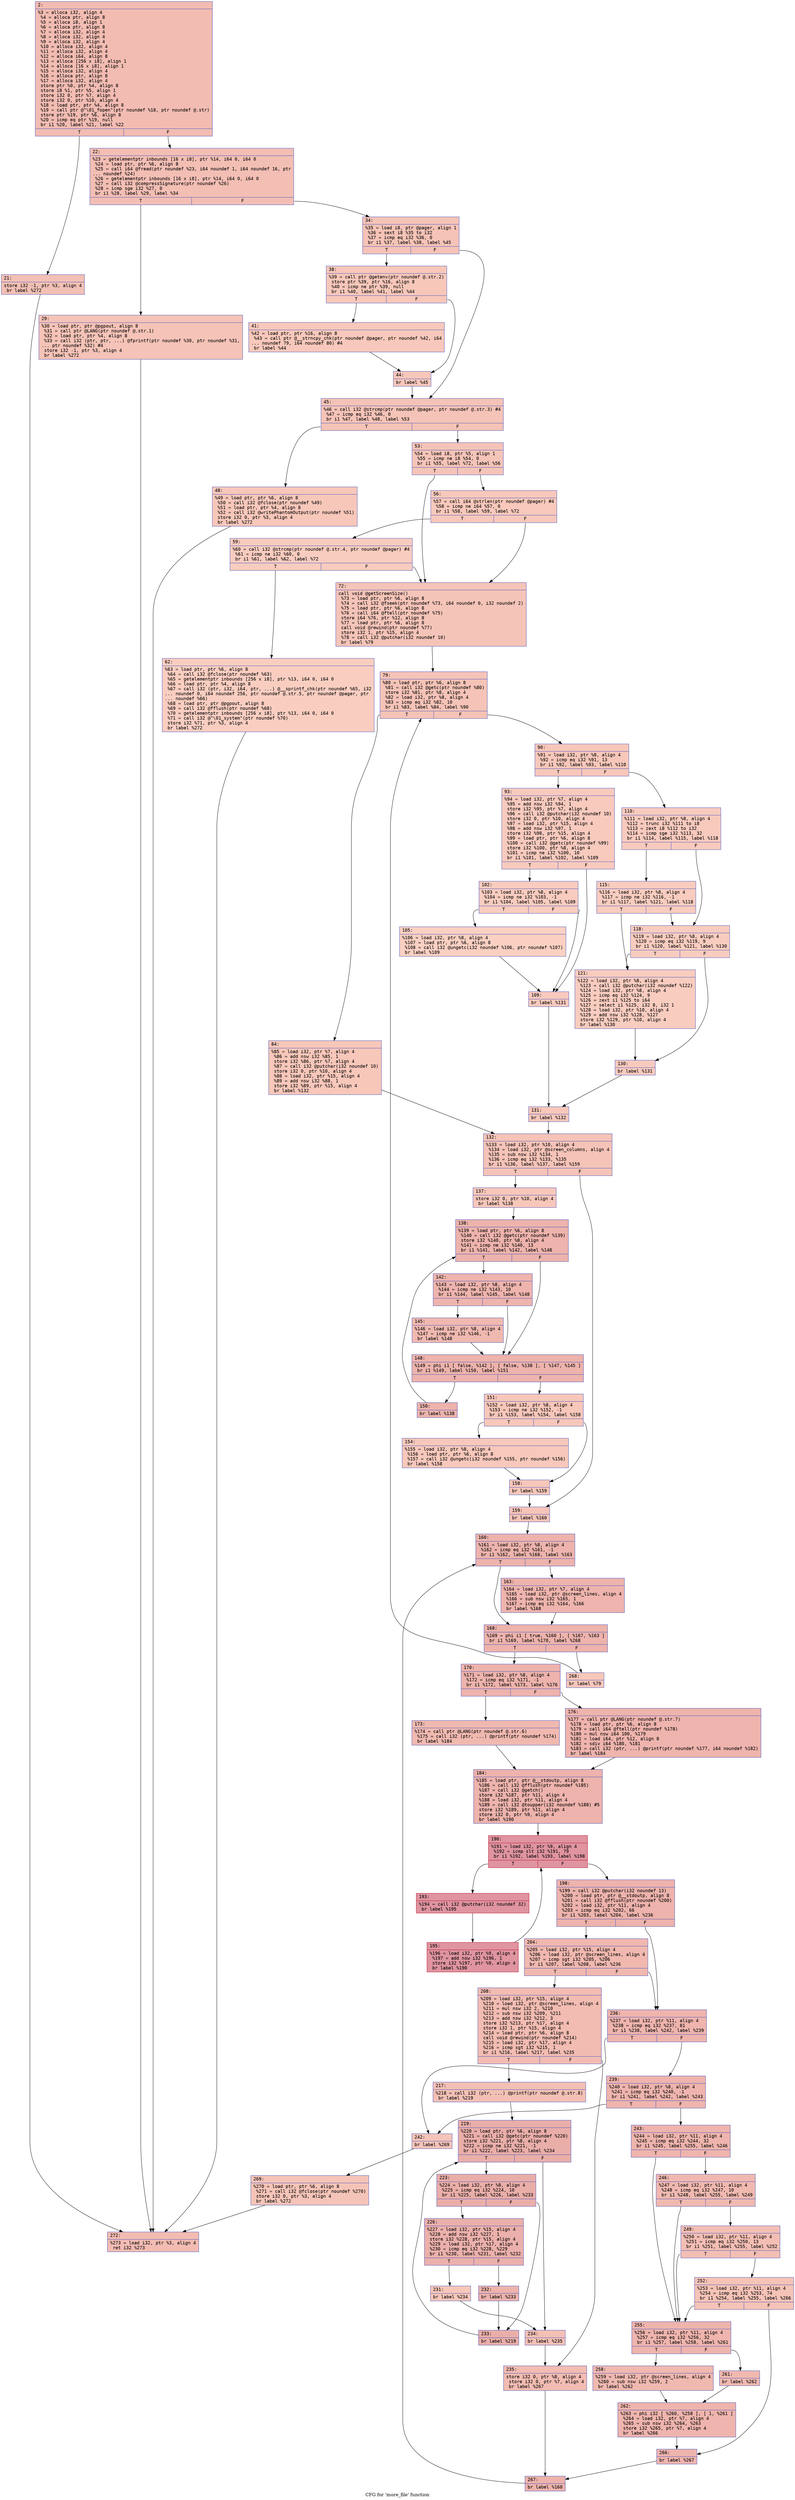 digraph "CFG for 'more_file' function" {
	label="CFG for 'more_file' function";

	Node0x6000038ea0d0 [shape=record,color="#3d50c3ff", style=filled, fillcolor="#e1675170" fontname="Courier",label="{2:\l|  %3 = alloca i32, align 4\l  %4 = alloca ptr, align 8\l  %5 = alloca i8, align 1\l  %6 = alloca ptr, align 8\l  %7 = alloca i32, align 4\l  %8 = alloca i32, align 4\l  %9 = alloca i32, align 4\l  %10 = alloca i32, align 4\l  %11 = alloca i32, align 4\l  %12 = alloca i64, align 8\l  %13 = alloca [256 x i8], align 1\l  %14 = alloca [16 x i8], align 1\l  %15 = alloca i32, align 4\l  %16 = alloca ptr, align 8\l  %17 = alloca i32, align 4\l  store ptr %0, ptr %4, align 8\l  store i8 %1, ptr %5, align 1\l  store i32 0, ptr %7, align 4\l  store i32 0, ptr %10, align 4\l  %18 = load ptr, ptr %4, align 8\l  %19 = call ptr @\"\\01_fopen\"(ptr noundef %18, ptr noundef @.str)\l  store ptr %19, ptr %6, align 8\l  %20 = icmp eq ptr %19, null\l  br i1 %20, label %21, label %22\l|{<s0>T|<s1>F}}"];
	Node0x6000038ea0d0:s0 -> Node0x6000038ea120[tooltip="2 -> 21\nProbability 37.50%" ];
	Node0x6000038ea0d0:s1 -> Node0x6000038ea170[tooltip="2 -> 22\nProbability 62.50%" ];
	Node0x6000038ea120 [shape=record,color="#3d50c3ff", style=filled, fillcolor="#e5705870" fontname="Courier",label="{21:\l|  store i32 -1, ptr %3, align 4\l  br label %272\l}"];
	Node0x6000038ea120 -> Node0x6000038eb890[tooltip="21 -> 272\nProbability 100.00%" ];
	Node0x6000038ea170 [shape=record,color="#3d50c3ff", style=filled, fillcolor="#e36c5570" fontname="Courier",label="{22:\l|  %23 = getelementptr inbounds [16 x i8], ptr %14, i64 0, i64 0\l  %24 = load ptr, ptr %6, align 8\l  %25 = call i64 @fread(ptr noundef %23, i64 noundef 1, i64 noundef 16, ptr\l... noundef %24)\l  %26 = getelementptr inbounds [16 x i8], ptr %14, i64 0, i64 0\l  %27 = call i32 @compressSignature(ptr noundef %26)\l  %28 = icmp sge i32 %27, 0\l  br i1 %28, label %29, label %34\l|{<s0>T|<s1>F}}"];
	Node0x6000038ea170:s0 -> Node0x6000038ea1c0[tooltip="22 -> 29\nProbability 50.00%" ];
	Node0x6000038ea170:s1 -> Node0x6000038ea210[tooltip="22 -> 34\nProbability 50.00%" ];
	Node0x6000038ea1c0 [shape=record,color="#3d50c3ff", style=filled, fillcolor="#e8765c70" fontname="Courier",label="{29:\l|  %30 = load ptr, ptr @pgpout, align 8\l  %31 = call ptr @LANG(ptr noundef @.str.1)\l  %32 = load ptr, ptr %4, align 8\l  %33 = call i32 (ptr, ptr, ...) @fprintf(ptr noundef %30, ptr noundef %31,\l... ptr noundef %32) #4\l  store i32 -1, ptr %3, align 4\l  br label %272\l}"];
	Node0x6000038ea1c0 -> Node0x6000038eb890[tooltip="29 -> 272\nProbability 100.00%" ];
	Node0x6000038ea210 [shape=record,color="#3d50c3ff", style=filled, fillcolor="#e8765c70" fontname="Courier",label="{34:\l|  %35 = load i8, ptr @pager, align 1\l  %36 = sext i8 %35 to i32\l  %37 = icmp eq i32 %36, 0\l  br i1 %37, label %38, label %45\l|{<s0>T|<s1>F}}"];
	Node0x6000038ea210:s0 -> Node0x6000038ea260[tooltip="34 -> 38\nProbability 37.50%" ];
	Node0x6000038ea210:s1 -> Node0x6000038ea350[tooltip="34 -> 45\nProbability 62.50%" ];
	Node0x6000038ea260 [shape=record,color="#3d50c3ff", style=filled, fillcolor="#ec7f6370" fontname="Courier",label="{38:\l|  %39 = call ptr @getenv(ptr noundef @.str.2)\l  store ptr %39, ptr %16, align 8\l  %40 = icmp ne ptr %39, null\l  br i1 %40, label %41, label %44\l|{<s0>T|<s1>F}}"];
	Node0x6000038ea260:s0 -> Node0x6000038ea2b0[tooltip="38 -> 41\nProbability 62.50%" ];
	Node0x6000038ea260:s1 -> Node0x6000038ea300[tooltip="38 -> 44\nProbability 37.50%" ];
	Node0x6000038ea2b0 [shape=record,color="#3d50c3ff", style=filled, fillcolor="#ed836670" fontname="Courier",label="{41:\l|  %42 = load ptr, ptr %16, align 8\l  %43 = call ptr @__strncpy_chk(ptr noundef @pager, ptr noundef %42, i64\l... noundef 79, i64 noundef 80) #4\l  br label %44\l}"];
	Node0x6000038ea2b0 -> Node0x6000038ea300[tooltip="41 -> 44\nProbability 100.00%" ];
	Node0x6000038ea300 [shape=record,color="#3d50c3ff", style=filled, fillcolor="#ec7f6370" fontname="Courier",label="{44:\l|  br label %45\l}"];
	Node0x6000038ea300 -> Node0x6000038ea350[tooltip="44 -> 45\nProbability 100.00%" ];
	Node0x6000038ea350 [shape=record,color="#3d50c3ff", style=filled, fillcolor="#e8765c70" fontname="Courier",label="{45:\l|  %46 = call i32 @strcmp(ptr noundef @pager, ptr noundef @.str.3) #4\l  %47 = icmp eq i32 %46, 0\l  br i1 %47, label %48, label %53\l|{<s0>T|<s1>F}}"];
	Node0x6000038ea350:s0 -> Node0x6000038ea3a0[tooltip="45 -> 48\nProbability 37.50%" ];
	Node0x6000038ea350:s1 -> Node0x6000038ea3f0[tooltip="45 -> 53\nProbability 62.50%" ];
	Node0x6000038ea3a0 [shape=record,color="#3d50c3ff", style=filled, fillcolor="#ec7f6370" fontname="Courier",label="{48:\l|  %49 = load ptr, ptr %6, align 8\l  %50 = call i32 @fclose(ptr noundef %49)\l  %51 = load ptr, ptr %4, align 8\l  %52 = call i32 @writePhantomOutput(ptr noundef %51)\l  store i32 0, ptr %3, align 4\l  br label %272\l}"];
	Node0x6000038ea3a0 -> Node0x6000038eb890[tooltip="48 -> 272\nProbability 100.00%" ];
	Node0x6000038ea3f0 [shape=record,color="#3d50c3ff", style=filled, fillcolor="#e97a5f70" fontname="Courier",label="{53:\l|  %54 = load i8, ptr %5, align 1\l  %55 = icmp ne i8 %54, 0\l  br i1 %55, label %72, label %56\l|{<s0>T|<s1>F}}"];
	Node0x6000038ea3f0:s0 -> Node0x6000038ea530[tooltip="53 -> 72\nProbability 62.50%" ];
	Node0x6000038ea3f0:s1 -> Node0x6000038ea440[tooltip="53 -> 56\nProbability 37.50%" ];
	Node0x6000038ea440 [shape=record,color="#3d50c3ff", style=filled, fillcolor="#ed836670" fontname="Courier",label="{56:\l|  %57 = call i64 @strlen(ptr noundef @pager) #4\l  %58 = icmp ne i64 %57, 0\l  br i1 %58, label %59, label %72\l|{<s0>T|<s1>F}}"];
	Node0x6000038ea440:s0 -> Node0x6000038ea490[tooltip="56 -> 59\nProbability 62.50%" ];
	Node0x6000038ea440:s1 -> Node0x6000038ea530[tooltip="56 -> 72\nProbability 37.50%" ];
	Node0x6000038ea490 [shape=record,color="#3d50c3ff", style=filled, fillcolor="#f08b6e70" fontname="Courier",label="{59:\l|  %60 = call i32 @strcmp(ptr noundef @.str.4, ptr noundef @pager) #4\l  %61 = icmp ne i32 %60, 0\l  br i1 %61, label %62, label %72\l|{<s0>T|<s1>F}}"];
	Node0x6000038ea490:s0 -> Node0x6000038ea4e0[tooltip="59 -> 62\nProbability 62.50%" ];
	Node0x6000038ea490:s1 -> Node0x6000038ea530[tooltip="59 -> 72\nProbability 37.50%" ];
	Node0x6000038ea4e0 [shape=record,color="#3d50c3ff", style=filled, fillcolor="#f2907270" fontname="Courier",label="{62:\l|  %63 = load ptr, ptr %6, align 8\l  %64 = call i32 @fclose(ptr noundef %63)\l  %65 = getelementptr inbounds [256 x i8], ptr %13, i64 0, i64 0\l  %66 = load ptr, ptr %4, align 8\l  %67 = call i32 (ptr, i32, i64, ptr, ...) @__sprintf_chk(ptr noundef %65, i32\l... noundef 0, i64 noundef 256, ptr noundef @.str.5, ptr noundef @pager, ptr\l... noundef %66)\l  %68 = load ptr, ptr @pgpout, align 8\l  %69 = call i32 @fflush(ptr noundef %68)\l  %70 = getelementptr inbounds [256 x i8], ptr %13, i64 0, i64 0\l  %71 = call i32 @\"\\01_system\"(ptr noundef %70)\l  store i32 %71, ptr %3, align 4\l  br label %272\l}"];
	Node0x6000038ea4e0 -> Node0x6000038eb890[tooltip="62 -> 272\nProbability 100.00%" ];
	Node0x6000038ea530 [shape=record,color="#3d50c3ff", style=filled, fillcolor="#e97a5f70" fontname="Courier",label="{72:\l|  call void @getScreenSize()\l  %73 = load ptr, ptr %6, align 8\l  %74 = call i32 @fseek(ptr noundef %73, i64 noundef 0, i32 noundef 2)\l  %75 = load ptr, ptr %6, align 8\l  %76 = call i64 @ftell(ptr noundef %75)\l  store i64 %76, ptr %12, align 8\l  %77 = load ptr, ptr %6, align 8\l  call void @rewind(ptr noundef %77)\l  store i32 1, ptr %15, align 4\l  %78 = call i32 @putchar(i32 noundef 10)\l  br label %79\l}"];
	Node0x6000038ea530 -> Node0x6000038ea580[tooltip="72 -> 79\nProbability 100.00%" ];
	Node0x6000038ea580 [shape=record,color="#3d50c3ff", style=filled, fillcolor="#e8765c70" fontname="Courier",label="{79:\l|  %80 = load ptr, ptr %6, align 8\l  %81 = call i32 @getc(ptr noundef %80)\l  store i32 %81, ptr %8, align 4\l  %82 = load i32, ptr %8, align 4\l  %83 = icmp eq i32 %82, 10\l  br i1 %83, label %84, label %90\l|{<s0>T|<s1>F}}"];
	Node0x6000038ea580:s0 -> Node0x6000038ea5d0[tooltip="79 -> 84\nProbability 50.00%" ];
	Node0x6000038ea580:s1 -> Node0x6000038ea620[tooltip="79 -> 90\nProbability 50.00%" ];
	Node0x6000038ea5d0 [shape=record,color="#3d50c3ff", style=filled, fillcolor="#ec7f6370" fontname="Courier",label="{84:\l|  %85 = load i32, ptr %7, align 4\l  %86 = add nsw i32 %85, 1\l  store i32 %86, ptr %7, align 4\l  %87 = call i32 @putchar(i32 noundef 10)\l  store i32 0, ptr %10, align 4\l  %88 = load i32, ptr %15, align 4\l  %89 = add nsw i32 %88, 1\l  store i32 %89, ptr %15, align 4\l  br label %132\l}"];
	Node0x6000038ea5d0 -> Node0x6000038ea990[tooltip="84 -> 132\nProbability 100.00%" ];
	Node0x6000038ea620 [shape=record,color="#3d50c3ff", style=filled, fillcolor="#ec7f6370" fontname="Courier",label="{90:\l|  %91 = load i32, ptr %8, align 4\l  %92 = icmp eq i32 %91, 13\l  br i1 %92, label %93, label %110\l|{<s0>T|<s1>F}}"];
	Node0x6000038ea620:s0 -> Node0x6000038ea670[tooltip="90 -> 93\nProbability 50.00%" ];
	Node0x6000038ea620:s1 -> Node0x6000038ea7b0[tooltip="90 -> 110\nProbability 50.00%" ];
	Node0x6000038ea670 [shape=record,color="#3d50c3ff", style=filled, fillcolor="#ef886b70" fontname="Courier",label="{93:\l|  %94 = load i32, ptr %7, align 4\l  %95 = add nsw i32 %94, 1\l  store i32 %95, ptr %7, align 4\l  %96 = call i32 @putchar(i32 noundef 10)\l  store i32 0, ptr %10, align 4\l  %97 = load i32, ptr %15, align 4\l  %98 = add nsw i32 %97, 1\l  store i32 %98, ptr %15, align 4\l  %99 = load ptr, ptr %6, align 8\l  %100 = call i32 @getc(ptr noundef %99)\l  store i32 %100, ptr %8, align 4\l  %101 = icmp ne i32 %100, 10\l  br i1 %101, label %102, label %109\l|{<s0>T|<s1>F}}"];
	Node0x6000038ea670:s0 -> Node0x6000038ea6c0[tooltip="93 -> 102\nProbability 50.00%" ];
	Node0x6000038ea670:s1 -> Node0x6000038ea760[tooltip="93 -> 109\nProbability 50.00%" ];
	Node0x6000038ea6c0 [shape=record,color="#3d50c3ff", style=filled, fillcolor="#f08b6e70" fontname="Courier",label="{102:\l|  %103 = load i32, ptr %8, align 4\l  %104 = icmp ne i32 %103, -1\l  br i1 %104, label %105, label %109\l|{<s0>T|<s1>F}}"];
	Node0x6000038ea6c0:s0 -> Node0x6000038ea710[tooltip="102 -> 105\nProbability 62.50%" ];
	Node0x6000038ea6c0:s1 -> Node0x6000038ea760[tooltip="102 -> 109\nProbability 37.50%" ];
	Node0x6000038ea710 [shape=record,color="#3d50c3ff", style=filled, fillcolor="#f3947570" fontname="Courier",label="{105:\l|  %106 = load i32, ptr %8, align 4\l  %107 = load ptr, ptr %6, align 8\l  %108 = call i32 @ungetc(i32 noundef %106, ptr noundef %107)\l  br label %109\l}"];
	Node0x6000038ea710 -> Node0x6000038ea760[tooltip="105 -> 109\nProbability 100.00%" ];
	Node0x6000038ea760 [shape=record,color="#3d50c3ff", style=filled, fillcolor="#ef886b70" fontname="Courier",label="{109:\l|  br label %131\l}"];
	Node0x6000038ea760 -> Node0x6000038ea940[tooltip="109 -> 131\nProbability 100.00%" ];
	Node0x6000038ea7b0 [shape=record,color="#3d50c3ff", style=filled, fillcolor="#ef886b70" fontname="Courier",label="{110:\l|  %111 = load i32, ptr %8, align 4\l  %112 = trunc i32 %111 to i8\l  %113 = zext i8 %112 to i32\l  %114 = icmp sge i32 %113, 32\l  br i1 %114, label %115, label %118\l|{<s0>T|<s1>F}}"];
	Node0x6000038ea7b0:s0 -> Node0x6000038ea800[tooltip="110 -> 115\nProbability 50.00%" ];
	Node0x6000038ea7b0:s1 -> Node0x6000038ea850[tooltip="110 -> 118\nProbability 50.00%" ];
	Node0x6000038ea800 [shape=record,color="#3d50c3ff", style=filled, fillcolor="#f08b6e70" fontname="Courier",label="{115:\l|  %116 = load i32, ptr %8, align 4\l  %117 = icmp ne i32 %116, -1\l  br i1 %117, label %121, label %118\l|{<s0>T|<s1>F}}"];
	Node0x6000038ea800:s0 -> Node0x6000038ea8a0[tooltip="115 -> 121\nProbability 62.50%" ];
	Node0x6000038ea800:s1 -> Node0x6000038ea850[tooltip="115 -> 118\nProbability 37.50%" ];
	Node0x6000038ea850 [shape=record,color="#3d50c3ff", style=filled, fillcolor="#f08b6e70" fontname="Courier",label="{118:\l|  %119 = load i32, ptr %8, align 4\l  %120 = icmp eq i32 %119, 9\l  br i1 %120, label %121, label %130\l|{<s0>T|<s1>F}}"];
	Node0x6000038ea850:s0 -> Node0x6000038ea8a0[tooltip="118 -> 121\nProbability 50.00%" ];
	Node0x6000038ea850:s1 -> Node0x6000038ea8f0[tooltip="118 -> 130\nProbability 50.00%" ];
	Node0x6000038ea8a0 [shape=record,color="#3d50c3ff", style=filled, fillcolor="#f08b6e70" fontname="Courier",label="{121:\l|  %122 = load i32, ptr %8, align 4\l  %123 = call i32 @putchar(i32 noundef %122)\l  %124 = load i32, ptr %8, align 4\l  %125 = icmp eq i32 %124, 9\l  %126 = zext i1 %125 to i64\l  %127 = select i1 %125, i32 8, i32 1\l  %128 = load i32, ptr %10, align 4\l  %129 = add nsw i32 %128, %127\l  store i32 %129, ptr %10, align 4\l  br label %130\l}"];
	Node0x6000038ea8a0 -> Node0x6000038ea8f0[tooltip="121 -> 130\nProbability 100.00%" ];
	Node0x6000038ea8f0 [shape=record,color="#3d50c3ff", style=filled, fillcolor="#ef886b70" fontname="Courier",label="{130:\l|  br label %131\l}"];
	Node0x6000038ea8f0 -> Node0x6000038ea940[tooltip="130 -> 131\nProbability 100.00%" ];
	Node0x6000038ea940 [shape=record,color="#3d50c3ff", style=filled, fillcolor="#ec7f6370" fontname="Courier",label="{131:\l|  br label %132\l}"];
	Node0x6000038ea940 -> Node0x6000038ea990[tooltip="131 -> 132\nProbability 100.00%" ];
	Node0x6000038ea990 [shape=record,color="#3d50c3ff", style=filled, fillcolor="#e8765c70" fontname="Courier",label="{132:\l|  %133 = load i32, ptr %10, align 4\l  %134 = load i32, ptr @screen_columns, align 4\l  %135 = sub nsw i32 %134, 1\l  %136 = icmp eq i32 %133, %135\l  br i1 %136, label %137, label %159\l|{<s0>T|<s1>F}}"];
	Node0x6000038ea990:s0 -> Node0x6000038ea9e0[tooltip="132 -> 137\nProbability 50.00%" ];
	Node0x6000038ea990:s1 -> Node0x6000038eacb0[tooltip="132 -> 159\nProbability 50.00%" ];
	Node0x6000038ea9e0 [shape=record,color="#3d50c3ff", style=filled, fillcolor="#ec7f6370" fontname="Courier",label="{137:\l|  store i32 0, ptr %10, align 4\l  br label %138\l}"];
	Node0x6000038ea9e0 -> Node0x6000038eaa30[tooltip="137 -> 138\nProbability 100.00%" ];
	Node0x6000038eaa30 [shape=record,color="#3d50c3ff", style=filled, fillcolor="#d6524470" fontname="Courier",label="{138:\l|  %139 = load ptr, ptr %6, align 8\l  %140 = call i32 @getc(ptr noundef %139)\l  store i32 %140, ptr %8, align 4\l  %141 = icmp ne i32 %140, 13\l  br i1 %141, label %142, label %148\l|{<s0>T|<s1>F}}"];
	Node0x6000038eaa30:s0 -> Node0x6000038eaa80[tooltip="138 -> 142\nProbability 50.00%" ];
	Node0x6000038eaa30:s1 -> Node0x6000038eab20[tooltip="138 -> 148\nProbability 50.00%" ];
	Node0x6000038eaa80 [shape=record,color="#3d50c3ff", style=filled, fillcolor="#d8564670" fontname="Courier",label="{142:\l|  %143 = load i32, ptr %8, align 4\l  %144 = icmp ne i32 %143, 10\l  br i1 %144, label %145, label %148\l|{<s0>T|<s1>F}}"];
	Node0x6000038eaa80:s0 -> Node0x6000038eaad0[tooltip="142 -> 145\nProbability 50.00%" ];
	Node0x6000038eaa80:s1 -> Node0x6000038eab20[tooltip="142 -> 148\nProbability 50.00%" ];
	Node0x6000038eaad0 [shape=record,color="#3d50c3ff", style=filled, fillcolor="#de614d70" fontname="Courier",label="{145:\l|  %146 = load i32, ptr %8, align 4\l  %147 = icmp ne i32 %146, -1\l  br label %148\l}"];
	Node0x6000038eaad0 -> Node0x6000038eab20[tooltip="145 -> 148\nProbability 100.00%" ];
	Node0x6000038eab20 [shape=record,color="#3d50c3ff", style=filled, fillcolor="#d6524470" fontname="Courier",label="{148:\l|  %149 = phi i1 [ false, %142 ], [ false, %138 ], [ %147, %145 ]\l  br i1 %149, label %150, label %151\l|{<s0>T|<s1>F}}"];
	Node0x6000038eab20:s0 -> Node0x6000038eab70[tooltip="148 -> 150\nProbability 96.88%" ];
	Node0x6000038eab20:s1 -> Node0x6000038eabc0[tooltip="148 -> 151\nProbability 3.12%" ];
	Node0x6000038eab70 [shape=record,color="#3d50c3ff", style=filled, fillcolor="#d6524470" fontname="Courier",label="{150:\l|  br label %138\l}"];
	Node0x6000038eab70 -> Node0x6000038eaa30[tooltip="150 -> 138\nProbability 100.00%" ];
	Node0x6000038eabc0 [shape=record,color="#3d50c3ff", style=filled, fillcolor="#ec7f6370" fontname="Courier",label="{151:\l|  %152 = load i32, ptr %8, align 4\l  %153 = icmp ne i32 %152, -1\l  br i1 %153, label %154, label %158\l|{<s0>T|<s1>F}}"];
	Node0x6000038eabc0:s0 -> Node0x6000038eac10[tooltip="151 -> 154\nProbability 62.50%" ];
	Node0x6000038eabc0:s1 -> Node0x6000038eac60[tooltip="151 -> 158\nProbability 37.50%" ];
	Node0x6000038eac10 [shape=record,color="#3d50c3ff", style=filled, fillcolor="#ed836670" fontname="Courier",label="{154:\l|  %155 = load i32, ptr %8, align 4\l  %156 = load ptr, ptr %6, align 8\l  %157 = call i32 @ungetc(i32 noundef %155, ptr noundef %156)\l  br label %158\l}"];
	Node0x6000038eac10 -> Node0x6000038eac60[tooltip="154 -> 158\nProbability 100.00%" ];
	Node0x6000038eac60 [shape=record,color="#3d50c3ff", style=filled, fillcolor="#ec7f6370" fontname="Courier",label="{158:\l|  br label %159\l}"];
	Node0x6000038eac60 -> Node0x6000038eacb0[tooltip="158 -> 159\nProbability 100.00%" ];
	Node0x6000038eacb0 [shape=record,color="#3d50c3ff", style=filled, fillcolor="#e8765c70" fontname="Courier",label="{159:\l|  br label %160\l}"];
	Node0x6000038eacb0 -> Node0x6000038ead00[tooltip="159 -> 160\nProbability 100.00%" ];
	Node0x6000038ead00 [shape=record,color="#3d50c3ff", style=filled, fillcolor="#d6524470" fontname="Courier",label="{160:\l|  %161 = load i32, ptr %8, align 4\l  %162 = icmp eq i32 %161, -1\l  br i1 %162, label %168, label %163\l|{<s0>T|<s1>F}}"];
	Node0x6000038ead00:s0 -> Node0x6000038eada0[tooltip="160 -> 168\nProbability 37.50%" ];
	Node0x6000038ead00:s1 -> Node0x6000038ead50[tooltip="160 -> 163\nProbability 62.50%" ];
	Node0x6000038ead50 [shape=record,color="#3d50c3ff", style=filled, fillcolor="#d8564670" fontname="Courier",label="{163:\l|  %164 = load i32, ptr %7, align 4\l  %165 = load i32, ptr @screen_lines, align 4\l  %166 = sub nsw i32 %165, 1\l  %167 = icmp eq i32 %164, %166\l  br label %168\l}"];
	Node0x6000038ead50 -> Node0x6000038eada0[tooltip="163 -> 168\nProbability 100.00%" ];
	Node0x6000038eada0 [shape=record,color="#3d50c3ff", style=filled, fillcolor="#d6524470" fontname="Courier",label="{168:\l|  %169 = phi i1 [ true, %160 ], [ %167, %163 ]\l  br i1 %169, label %170, label %268\l|{<s0>T|<s1>F}}"];
	Node0x6000038eada0:s0 -> Node0x6000038eadf0[tooltip="168 -> 170\nProbability 96.88%" ];
	Node0x6000038eada0:s1 -> Node0x6000038eb7f0[tooltip="168 -> 268\nProbability 3.12%" ];
	Node0x6000038eadf0 [shape=record,color="#3d50c3ff", style=filled, fillcolor="#d6524470" fontname="Courier",label="{170:\l|  %171 = load i32, ptr %8, align 4\l  %172 = icmp eq i32 %171, -1\l  br i1 %172, label %173, label %176\l|{<s0>T|<s1>F}}"];
	Node0x6000038eadf0:s0 -> Node0x6000038eae40[tooltip="170 -> 173\nProbability 37.50%" ];
	Node0x6000038eadf0:s1 -> Node0x6000038eae90[tooltip="170 -> 176\nProbability 62.50%" ];
	Node0x6000038eae40 [shape=record,color="#3d50c3ff", style=filled, fillcolor="#de614d70" fontname="Courier",label="{173:\l|  %174 = call ptr @LANG(ptr noundef @.str.6)\l  %175 = call i32 (ptr, ...) @printf(ptr noundef %174)\l  br label %184\l}"];
	Node0x6000038eae40 -> Node0x6000038eaee0[tooltip="173 -> 184\nProbability 100.00%" ];
	Node0x6000038eae90 [shape=record,color="#3d50c3ff", style=filled, fillcolor="#d8564670" fontname="Courier",label="{176:\l|  %177 = call ptr @LANG(ptr noundef @.str.7)\l  %178 = load ptr, ptr %6, align 8\l  %179 = call i64 @ftell(ptr noundef %178)\l  %180 = mul nsw i64 100, %179\l  %181 = load i64, ptr %12, align 8\l  %182 = sdiv i64 %180, %181\l  %183 = call i32 (ptr, ...) @printf(ptr noundef %177, i64 noundef %182)\l  br label %184\l}"];
	Node0x6000038eae90 -> Node0x6000038eaee0[tooltip="176 -> 184\nProbability 100.00%" ];
	Node0x6000038eaee0 [shape=record,color="#3d50c3ff", style=filled, fillcolor="#d6524470" fontname="Courier",label="{184:\l|  %185 = load ptr, ptr @__stdoutp, align 8\l  %186 = call i32 @fflush(ptr noundef %185)\l  %187 = call i32 @getch()\l  store i32 %187, ptr %11, align 4\l  %188 = load i32, ptr %11, align 4\l  %189 = call i32 @toupper(i32 noundef %188) #5\l  store i32 %189, ptr %11, align 4\l  store i32 0, ptr %9, align 4\l  br label %190\l}"];
	Node0x6000038eaee0 -> Node0x6000038eaf30[tooltip="184 -> 190\nProbability 100.00%" ];
	Node0x6000038eaf30 [shape=record,color="#b70d28ff", style=filled, fillcolor="#b70d2870" fontname="Courier",label="{190:\l|  %191 = load i32, ptr %9, align 4\l  %192 = icmp slt i32 %191, 79\l  br i1 %192, label %193, label %198\l|{<s0>T|<s1>F}}"];
	Node0x6000038eaf30:s0 -> Node0x6000038eaf80[tooltip="190 -> 193\nProbability 96.88%" ];
	Node0x6000038eaf30:s1 -> Node0x6000038eb020[tooltip="190 -> 198\nProbability 3.12%" ];
	Node0x6000038eaf80 [shape=record,color="#b70d28ff", style=filled, fillcolor="#b70d2870" fontname="Courier",label="{193:\l|  %194 = call i32 @putchar(i32 noundef 32)\l  br label %195\l}"];
	Node0x6000038eaf80 -> Node0x6000038eafd0[tooltip="193 -> 195\nProbability 100.00%" ];
	Node0x6000038eafd0 [shape=record,color="#b70d28ff", style=filled, fillcolor="#b70d2870" fontname="Courier",label="{195:\l|  %196 = load i32, ptr %9, align 4\l  %197 = add nsw i32 %196, 1\l  store i32 %197, ptr %9, align 4\l  br label %190\l}"];
	Node0x6000038eafd0 -> Node0x6000038eaf30[tooltip="195 -> 190\nProbability 100.00%" ];
	Node0x6000038eb020 [shape=record,color="#3d50c3ff", style=filled, fillcolor="#d6524470" fontname="Courier",label="{198:\l|  %199 = call i32 @putchar(i32 noundef 13)\l  %200 = load ptr, ptr @__stdoutp, align 8\l  %201 = call i32 @fflush(ptr noundef %200)\l  %202 = load i32, ptr %11, align 4\l  %203 = icmp eq i32 %202, 66\l  br i1 %203, label %204, label %236\l|{<s0>T|<s1>F}}"];
	Node0x6000038eb020:s0 -> Node0x6000038eb070[tooltip="198 -> 204\nProbability 50.00%" ];
	Node0x6000038eb020:s1 -> Node0x6000038eb3e0[tooltip="198 -> 236\nProbability 50.00%" ];
	Node0x6000038eb070 [shape=record,color="#3d50c3ff", style=filled, fillcolor="#dc5d4a70" fontname="Courier",label="{204:\l|  %205 = load i32, ptr %15, align 4\l  %206 = load i32, ptr @screen_lines, align 4\l  %207 = icmp sgt i32 %205, %206\l  br i1 %207, label %208, label %236\l|{<s0>T|<s1>F}}"];
	Node0x6000038eb070:s0 -> Node0x6000038eb0c0[tooltip="204 -> 208\nProbability 50.00%" ];
	Node0x6000038eb070:s1 -> Node0x6000038eb3e0[tooltip="204 -> 236\nProbability 50.00%" ];
	Node0x6000038eb0c0 [shape=record,color="#3d50c3ff", style=filled, fillcolor="#e1675170" fontname="Courier",label="{208:\l|  %209 = load i32, ptr %15, align 4\l  %210 = load i32, ptr @screen_lines, align 4\l  %211 = mul nsw i32 2, %210\l  %212 = sub nsw i32 %209, %211\l  %213 = add nsw i32 %212, 3\l  store i32 %213, ptr %17, align 4\l  store i32 1, ptr %15, align 4\l  %214 = load ptr, ptr %6, align 8\l  call void @rewind(ptr noundef %214)\l  %215 = load i32, ptr %17, align 4\l  %216 = icmp sgt i32 %215, 1\l  br i1 %216, label %217, label %235\l|{<s0>T|<s1>F}}"];
	Node0x6000038eb0c0:s0 -> Node0x6000038eb110[tooltip="208 -> 217\nProbability 50.00%" ];
	Node0x6000038eb0c0:s1 -> Node0x6000038eb390[tooltip="208 -> 235\nProbability 50.00%" ];
	Node0x6000038eb110 [shape=record,color="#3d50c3ff", style=filled, fillcolor="#e5705870" fontname="Courier",label="{217:\l|  %218 = call i32 (ptr, ...) @printf(ptr noundef @.str.8)\l  br label %219\l}"];
	Node0x6000038eb110 -> Node0x6000038eb160[tooltip="217 -> 219\nProbability 100.00%" ];
	Node0x6000038eb160 [shape=record,color="#3d50c3ff", style=filled, fillcolor="#d0473d70" fontname="Courier",label="{219:\l|  %220 = load ptr, ptr %6, align 8\l  %221 = call i32 @getc(ptr noundef %220)\l  store i32 %221, ptr %8, align 4\l  %222 = icmp ne i32 %221, -1\l  br i1 %222, label %223, label %234\l|{<s0>T|<s1>F}}"];
	Node0x6000038eb160:s0 -> Node0x6000038eb1b0[tooltip="219 -> 223\nProbability 96.88%" ];
	Node0x6000038eb160:s1 -> Node0x6000038eb340[tooltip="219 -> 234\nProbability 3.12%" ];
	Node0x6000038eb1b0 [shape=record,color="#3d50c3ff", style=filled, fillcolor="#d0473d70" fontname="Courier",label="{223:\l|  %224 = load i32, ptr %8, align 4\l  %225 = icmp eq i32 %224, 10\l  br i1 %225, label %226, label %233\l|{<s0>T|<s1>F}}"];
	Node0x6000038eb1b0:s0 -> Node0x6000038eb200[tooltip="223 -> 226\nProbability 50.00%" ];
	Node0x6000038eb1b0:s1 -> Node0x6000038eb2f0[tooltip="223 -> 233\nProbability 50.00%" ];
	Node0x6000038eb200 [shape=record,color="#3d50c3ff", style=filled, fillcolor="#d24b4070" fontname="Courier",label="{226:\l|  %227 = load i32, ptr %15, align 4\l  %228 = add nsw i32 %227, 1\l  store i32 %228, ptr %15, align 4\l  %229 = load i32, ptr %17, align 4\l  %230 = icmp eq i32 %228, %229\l  br i1 %230, label %231, label %232\l|{<s0>T|<s1>F}}"];
	Node0x6000038eb200:s0 -> Node0x6000038eb250[tooltip="226 -> 231\nProbability 3.12%" ];
	Node0x6000038eb200:s1 -> Node0x6000038eb2a0[tooltip="226 -> 232\nProbability 96.88%" ];
	Node0x6000038eb250 [shape=record,color="#3d50c3ff", style=filled, fillcolor="#ec7f6370" fontname="Courier",label="{231:\l|  br label %234\l}"];
	Node0x6000038eb250 -> Node0x6000038eb340[tooltip="231 -> 234\nProbability 100.00%" ];
	Node0x6000038eb2a0 [shape=record,color="#3d50c3ff", style=filled, fillcolor="#d6524470" fontname="Courier",label="{232:\l|  br label %233\l}"];
	Node0x6000038eb2a0 -> Node0x6000038eb2f0[tooltip="232 -> 233\nProbability 100.00%" ];
	Node0x6000038eb2f0 [shape=record,color="#3d50c3ff", style=filled, fillcolor="#d0473d70" fontname="Courier",label="{233:\l|  br label %219\l}"];
	Node0x6000038eb2f0 -> Node0x6000038eb160[tooltip="233 -> 219\nProbability 100.00%" ];
	Node0x6000038eb340 [shape=record,color="#3d50c3ff", style=filled, fillcolor="#e5705870" fontname="Courier",label="{234:\l|  br label %235\l}"];
	Node0x6000038eb340 -> Node0x6000038eb390[tooltip="234 -> 235\nProbability 100.00%" ];
	Node0x6000038eb390 [shape=record,color="#3d50c3ff", style=filled, fillcolor="#e1675170" fontname="Courier",label="{235:\l|  store i32 0, ptr %8, align 4\l  store i32 0, ptr %7, align 4\l  br label %267\l}"];
	Node0x6000038eb390 -> Node0x6000038eb7a0[tooltip="235 -> 267\nProbability 100.00%" ];
	Node0x6000038eb3e0 [shape=record,color="#3d50c3ff", style=filled, fillcolor="#d8564670" fontname="Courier",label="{236:\l|  %237 = load i32, ptr %11, align 4\l  %238 = icmp eq i32 %237, 81\l  br i1 %238, label %242, label %239\l|{<s0>T|<s1>F}}"];
	Node0x6000038eb3e0:s0 -> Node0x6000038eb480[tooltip="236 -> 242\nProbability 3.12%" ];
	Node0x6000038eb3e0:s1 -> Node0x6000038eb430[tooltip="236 -> 239\nProbability 96.88%" ];
	Node0x6000038eb430 [shape=record,color="#3d50c3ff", style=filled, fillcolor="#d8564670" fontname="Courier",label="{239:\l|  %240 = load i32, ptr %8, align 4\l  %241 = icmp eq i32 %240, -1\l  br i1 %241, label %242, label %243\l|{<s0>T|<s1>F}}"];
	Node0x6000038eb430:s0 -> Node0x6000038eb480[tooltip="239 -> 242\nProbability 3.12%" ];
	Node0x6000038eb430:s1 -> Node0x6000038eb4d0[tooltip="239 -> 243\nProbability 96.88%" ];
	Node0x6000038eb480 [shape=record,color="#3d50c3ff", style=filled, fillcolor="#e97a5f70" fontname="Courier",label="{242:\l|  br label %269\l}"];
	Node0x6000038eb480 -> Node0x6000038eb840[tooltip="242 -> 269\nProbability 100.00%" ];
	Node0x6000038eb4d0 [shape=record,color="#3d50c3ff", style=filled, fillcolor="#d8564670" fontname="Courier",label="{243:\l|  %244 = load i32, ptr %11, align 4\l  %245 = icmp eq i32 %244, 32\l  br i1 %245, label %255, label %246\l|{<s0>T|<s1>F}}"];
	Node0x6000038eb4d0:s0 -> Node0x6000038eb610[tooltip="243 -> 255\nProbability 50.00%" ];
	Node0x6000038eb4d0:s1 -> Node0x6000038eb520[tooltip="243 -> 246\nProbability 50.00%" ];
	Node0x6000038eb520 [shape=record,color="#3d50c3ff", style=filled, fillcolor="#de614d70" fontname="Courier",label="{246:\l|  %247 = load i32, ptr %11, align 4\l  %248 = icmp eq i32 %247, 10\l  br i1 %248, label %255, label %249\l|{<s0>T|<s1>F}}"];
	Node0x6000038eb520:s0 -> Node0x6000038eb610[tooltip="246 -> 255\nProbability 50.00%" ];
	Node0x6000038eb520:s1 -> Node0x6000038eb570[tooltip="246 -> 249\nProbability 50.00%" ];
	Node0x6000038eb570 [shape=record,color="#3d50c3ff", style=filled, fillcolor="#e36c5570" fontname="Courier",label="{249:\l|  %250 = load i32, ptr %11, align 4\l  %251 = icmp eq i32 %250, 13\l  br i1 %251, label %255, label %252\l|{<s0>T|<s1>F}}"];
	Node0x6000038eb570:s0 -> Node0x6000038eb610[tooltip="249 -> 255\nProbability 50.00%" ];
	Node0x6000038eb570:s1 -> Node0x6000038eb5c0[tooltip="249 -> 252\nProbability 50.00%" ];
	Node0x6000038eb5c0 [shape=record,color="#3d50c3ff", style=filled, fillcolor="#e8765c70" fontname="Courier",label="{252:\l|  %253 = load i32, ptr %11, align 4\l  %254 = icmp eq i32 %253, 74\l  br i1 %254, label %255, label %266\l|{<s0>T|<s1>F}}"];
	Node0x6000038eb5c0:s0 -> Node0x6000038eb610[tooltip="252 -> 255\nProbability 50.00%" ];
	Node0x6000038eb5c0:s1 -> Node0x6000038eb750[tooltip="252 -> 266\nProbability 50.00%" ];
	Node0x6000038eb610 [shape=record,color="#3d50c3ff", style=filled, fillcolor="#d8564670" fontname="Courier",label="{255:\l|  %256 = load i32, ptr %11, align 4\l  %257 = icmp eq i32 %256, 32\l  br i1 %257, label %258, label %261\l|{<s0>T|<s1>F}}"];
	Node0x6000038eb610:s0 -> Node0x6000038eb660[tooltip="255 -> 258\nProbability 50.00%" ];
	Node0x6000038eb610:s1 -> Node0x6000038eb6b0[tooltip="255 -> 261\nProbability 50.00%" ];
	Node0x6000038eb660 [shape=record,color="#3d50c3ff", style=filled, fillcolor="#de614d70" fontname="Courier",label="{258:\l|  %259 = load i32, ptr @screen_lines, align 4\l  %260 = sub nsw i32 %259, 2\l  br label %262\l}"];
	Node0x6000038eb660 -> Node0x6000038eb700[tooltip="258 -> 262\nProbability 100.00%" ];
	Node0x6000038eb6b0 [shape=record,color="#3d50c3ff", style=filled, fillcolor="#de614d70" fontname="Courier",label="{261:\l|  br label %262\l}"];
	Node0x6000038eb6b0 -> Node0x6000038eb700[tooltip="261 -> 262\nProbability 100.00%" ];
	Node0x6000038eb700 [shape=record,color="#3d50c3ff", style=filled, fillcolor="#d8564670" fontname="Courier",label="{262:\l|  %263 = phi i32 [ %260, %258 ], [ 1, %261 ]\l  %264 = load i32, ptr %7, align 4\l  %265 = sub nsw i32 %264, %263\l  store i32 %265, ptr %7, align 4\l  br label %266\l}"];
	Node0x6000038eb700 -> Node0x6000038eb750[tooltip="262 -> 266\nProbability 100.00%" ];
	Node0x6000038eb750 [shape=record,color="#3d50c3ff", style=filled, fillcolor="#d8564670" fontname="Courier",label="{266:\l|  br label %267\l}"];
	Node0x6000038eb750 -> Node0x6000038eb7a0[tooltip="266 -> 267\nProbability 100.00%" ];
	Node0x6000038eb7a0 [shape=record,color="#3d50c3ff", style=filled, fillcolor="#d6524470" fontname="Courier",label="{267:\l|  br label %160\l}"];
	Node0x6000038eb7a0 -> Node0x6000038ead00[tooltip="267 -> 160\nProbability 100.00%" ];
	Node0x6000038eb7f0 [shape=record,color="#3d50c3ff", style=filled, fillcolor="#ec7f6370" fontname="Courier",label="{268:\l|  br label %79\l}"];
	Node0x6000038eb7f0 -> Node0x6000038ea580[tooltip="268 -> 79\nProbability 100.00%" ];
	Node0x6000038eb840 [shape=record,color="#3d50c3ff", style=filled, fillcolor="#e97a5f70" fontname="Courier",label="{269:\l|  %270 = load ptr, ptr %6, align 8\l  %271 = call i32 @fclose(ptr noundef %270)\l  store i32 0, ptr %3, align 4\l  br label %272\l}"];
	Node0x6000038eb840 -> Node0x6000038eb890[tooltip="269 -> 272\nProbability 100.00%" ];
	Node0x6000038eb890 [shape=record,color="#3d50c3ff", style=filled, fillcolor="#e1675170" fontname="Courier",label="{272:\l|  %273 = load i32, ptr %3, align 4\l  ret i32 %273\l}"];
}
